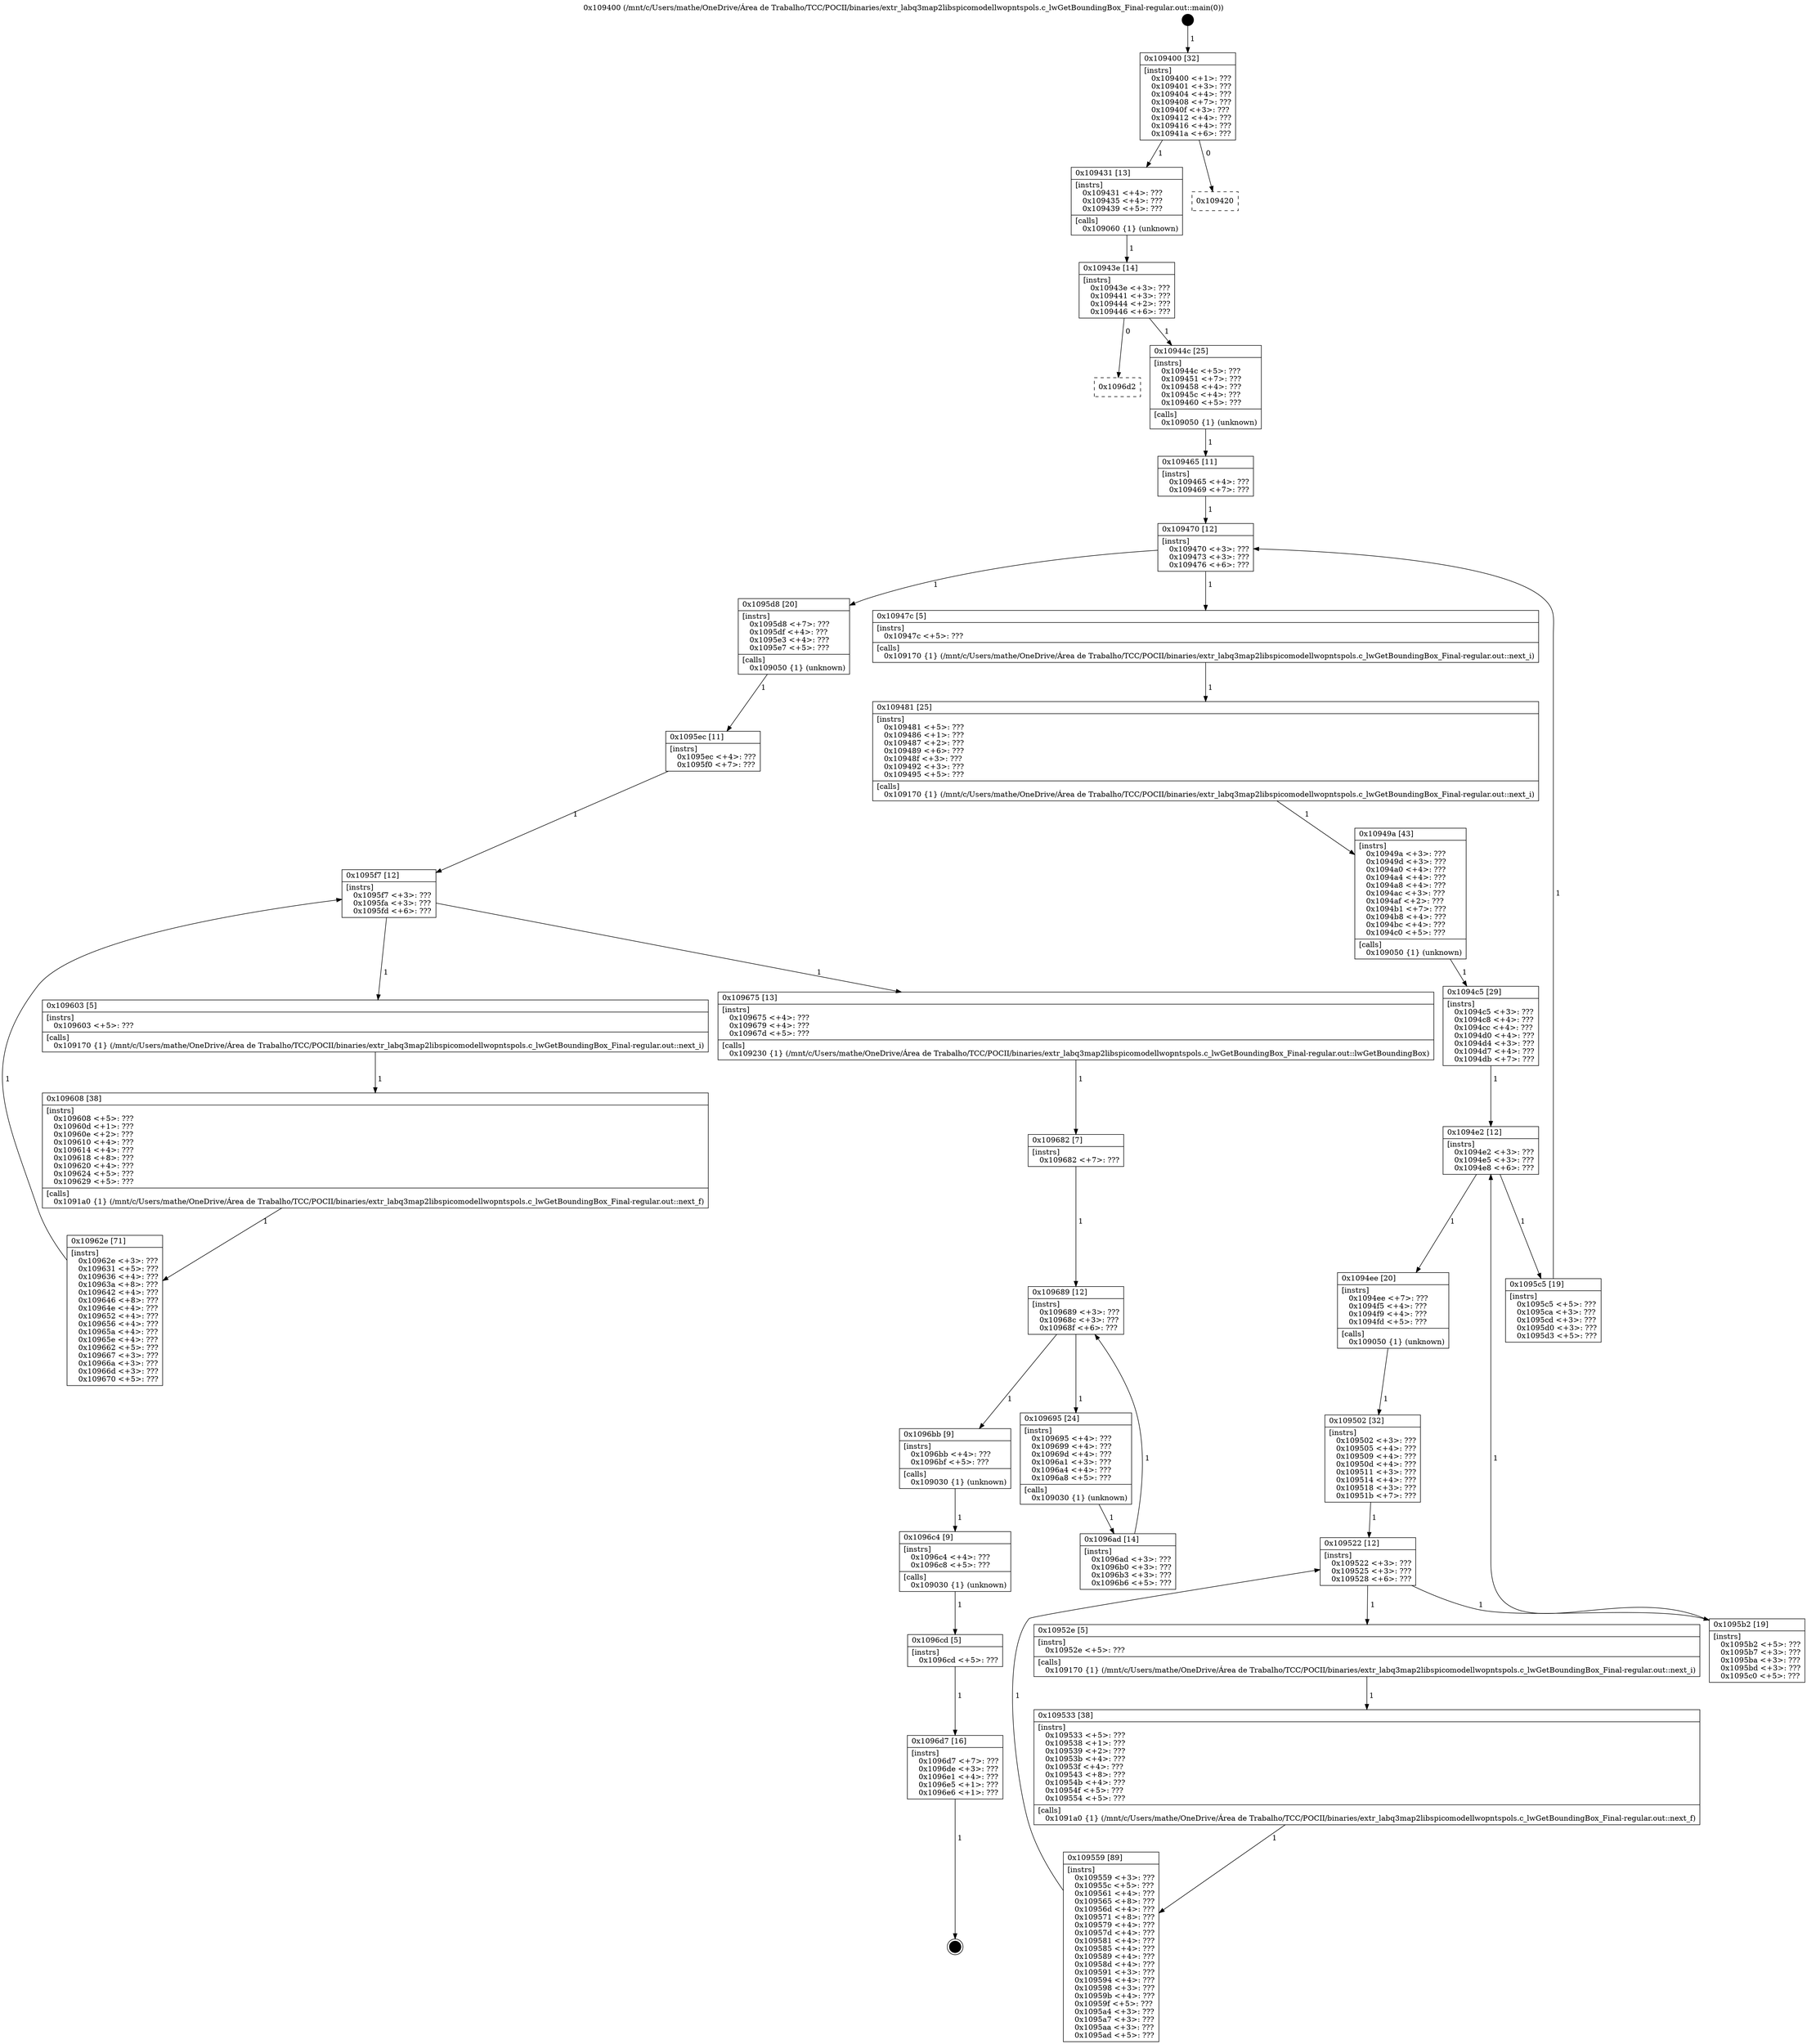 digraph "0x109400" {
  label = "0x109400 (/mnt/c/Users/mathe/OneDrive/Área de Trabalho/TCC/POCII/binaries/extr_labq3map2libspicomodellwopntspols.c_lwGetBoundingBox_Final-regular.out::main(0))"
  labelloc = "t"
  node[shape=record]

  Entry [label="",width=0.3,height=0.3,shape=circle,fillcolor=black,style=filled]
  "0x109400" [label="{
     0x109400 [32]\l
     | [instrs]\l
     &nbsp;&nbsp;0x109400 \<+1\>: ???\l
     &nbsp;&nbsp;0x109401 \<+3\>: ???\l
     &nbsp;&nbsp;0x109404 \<+4\>: ???\l
     &nbsp;&nbsp;0x109408 \<+7\>: ???\l
     &nbsp;&nbsp;0x10940f \<+3\>: ???\l
     &nbsp;&nbsp;0x109412 \<+4\>: ???\l
     &nbsp;&nbsp;0x109416 \<+4\>: ???\l
     &nbsp;&nbsp;0x10941a \<+6\>: ???\l
  }"]
  "0x109431" [label="{
     0x109431 [13]\l
     | [instrs]\l
     &nbsp;&nbsp;0x109431 \<+4\>: ???\l
     &nbsp;&nbsp;0x109435 \<+4\>: ???\l
     &nbsp;&nbsp;0x109439 \<+5\>: ???\l
     | [calls]\l
     &nbsp;&nbsp;0x109060 \{1\} (unknown)\l
  }"]
  "0x109420" [label="{
     0x109420\l
  }", style=dashed]
  "0x10943e" [label="{
     0x10943e [14]\l
     | [instrs]\l
     &nbsp;&nbsp;0x10943e \<+3\>: ???\l
     &nbsp;&nbsp;0x109441 \<+3\>: ???\l
     &nbsp;&nbsp;0x109444 \<+2\>: ???\l
     &nbsp;&nbsp;0x109446 \<+6\>: ???\l
  }"]
  "0x1096d2" [label="{
     0x1096d2\l
  }", style=dashed]
  "0x10944c" [label="{
     0x10944c [25]\l
     | [instrs]\l
     &nbsp;&nbsp;0x10944c \<+5\>: ???\l
     &nbsp;&nbsp;0x109451 \<+7\>: ???\l
     &nbsp;&nbsp;0x109458 \<+4\>: ???\l
     &nbsp;&nbsp;0x10945c \<+4\>: ???\l
     &nbsp;&nbsp;0x109460 \<+5\>: ???\l
     | [calls]\l
     &nbsp;&nbsp;0x109050 \{1\} (unknown)\l
  }"]
  Exit [label="",width=0.3,height=0.3,shape=circle,fillcolor=black,style=filled,peripheries=2]
  "0x109470" [label="{
     0x109470 [12]\l
     | [instrs]\l
     &nbsp;&nbsp;0x109470 \<+3\>: ???\l
     &nbsp;&nbsp;0x109473 \<+3\>: ???\l
     &nbsp;&nbsp;0x109476 \<+6\>: ???\l
  }"]
  "0x1095d8" [label="{
     0x1095d8 [20]\l
     | [instrs]\l
     &nbsp;&nbsp;0x1095d8 \<+7\>: ???\l
     &nbsp;&nbsp;0x1095df \<+4\>: ???\l
     &nbsp;&nbsp;0x1095e3 \<+4\>: ???\l
     &nbsp;&nbsp;0x1095e7 \<+5\>: ???\l
     | [calls]\l
     &nbsp;&nbsp;0x109050 \{1\} (unknown)\l
  }"]
  "0x10947c" [label="{
     0x10947c [5]\l
     | [instrs]\l
     &nbsp;&nbsp;0x10947c \<+5\>: ???\l
     | [calls]\l
     &nbsp;&nbsp;0x109170 \{1\} (/mnt/c/Users/mathe/OneDrive/Área de Trabalho/TCC/POCII/binaries/extr_labq3map2libspicomodellwopntspols.c_lwGetBoundingBox_Final-regular.out::next_i)\l
  }"]
  "0x109481" [label="{
     0x109481 [25]\l
     | [instrs]\l
     &nbsp;&nbsp;0x109481 \<+5\>: ???\l
     &nbsp;&nbsp;0x109486 \<+1\>: ???\l
     &nbsp;&nbsp;0x109487 \<+2\>: ???\l
     &nbsp;&nbsp;0x109489 \<+6\>: ???\l
     &nbsp;&nbsp;0x10948f \<+3\>: ???\l
     &nbsp;&nbsp;0x109492 \<+3\>: ???\l
     &nbsp;&nbsp;0x109495 \<+5\>: ???\l
     | [calls]\l
     &nbsp;&nbsp;0x109170 \{1\} (/mnt/c/Users/mathe/OneDrive/Área de Trabalho/TCC/POCII/binaries/extr_labq3map2libspicomodellwopntspols.c_lwGetBoundingBox_Final-regular.out::next_i)\l
  }"]
  "0x10949a" [label="{
     0x10949a [43]\l
     | [instrs]\l
     &nbsp;&nbsp;0x10949a \<+3\>: ???\l
     &nbsp;&nbsp;0x10949d \<+3\>: ???\l
     &nbsp;&nbsp;0x1094a0 \<+4\>: ???\l
     &nbsp;&nbsp;0x1094a4 \<+4\>: ???\l
     &nbsp;&nbsp;0x1094a8 \<+4\>: ???\l
     &nbsp;&nbsp;0x1094ac \<+3\>: ???\l
     &nbsp;&nbsp;0x1094af \<+2\>: ???\l
     &nbsp;&nbsp;0x1094b1 \<+7\>: ???\l
     &nbsp;&nbsp;0x1094b8 \<+4\>: ???\l
     &nbsp;&nbsp;0x1094bc \<+4\>: ???\l
     &nbsp;&nbsp;0x1094c0 \<+5\>: ???\l
     | [calls]\l
     &nbsp;&nbsp;0x109050 \{1\} (unknown)\l
  }"]
  "0x1094e2" [label="{
     0x1094e2 [12]\l
     | [instrs]\l
     &nbsp;&nbsp;0x1094e2 \<+3\>: ???\l
     &nbsp;&nbsp;0x1094e5 \<+3\>: ???\l
     &nbsp;&nbsp;0x1094e8 \<+6\>: ???\l
  }"]
  "0x1095c5" [label="{
     0x1095c5 [19]\l
     | [instrs]\l
     &nbsp;&nbsp;0x1095c5 \<+5\>: ???\l
     &nbsp;&nbsp;0x1095ca \<+3\>: ???\l
     &nbsp;&nbsp;0x1095cd \<+3\>: ???\l
     &nbsp;&nbsp;0x1095d0 \<+3\>: ???\l
     &nbsp;&nbsp;0x1095d3 \<+5\>: ???\l
  }"]
  "0x1094ee" [label="{
     0x1094ee [20]\l
     | [instrs]\l
     &nbsp;&nbsp;0x1094ee \<+7\>: ???\l
     &nbsp;&nbsp;0x1094f5 \<+4\>: ???\l
     &nbsp;&nbsp;0x1094f9 \<+4\>: ???\l
     &nbsp;&nbsp;0x1094fd \<+5\>: ???\l
     | [calls]\l
     &nbsp;&nbsp;0x109050 \{1\} (unknown)\l
  }"]
  "0x109522" [label="{
     0x109522 [12]\l
     | [instrs]\l
     &nbsp;&nbsp;0x109522 \<+3\>: ???\l
     &nbsp;&nbsp;0x109525 \<+3\>: ???\l
     &nbsp;&nbsp;0x109528 \<+6\>: ???\l
  }"]
  "0x1095b2" [label="{
     0x1095b2 [19]\l
     | [instrs]\l
     &nbsp;&nbsp;0x1095b2 \<+5\>: ???\l
     &nbsp;&nbsp;0x1095b7 \<+3\>: ???\l
     &nbsp;&nbsp;0x1095ba \<+3\>: ???\l
     &nbsp;&nbsp;0x1095bd \<+3\>: ???\l
     &nbsp;&nbsp;0x1095c0 \<+5\>: ???\l
  }"]
  "0x10952e" [label="{
     0x10952e [5]\l
     | [instrs]\l
     &nbsp;&nbsp;0x10952e \<+5\>: ???\l
     | [calls]\l
     &nbsp;&nbsp;0x109170 \{1\} (/mnt/c/Users/mathe/OneDrive/Área de Trabalho/TCC/POCII/binaries/extr_labq3map2libspicomodellwopntspols.c_lwGetBoundingBox_Final-regular.out::next_i)\l
  }"]
  "0x109533" [label="{
     0x109533 [38]\l
     | [instrs]\l
     &nbsp;&nbsp;0x109533 \<+5\>: ???\l
     &nbsp;&nbsp;0x109538 \<+1\>: ???\l
     &nbsp;&nbsp;0x109539 \<+2\>: ???\l
     &nbsp;&nbsp;0x10953b \<+4\>: ???\l
     &nbsp;&nbsp;0x10953f \<+4\>: ???\l
     &nbsp;&nbsp;0x109543 \<+8\>: ???\l
     &nbsp;&nbsp;0x10954b \<+4\>: ???\l
     &nbsp;&nbsp;0x10954f \<+5\>: ???\l
     &nbsp;&nbsp;0x109554 \<+5\>: ???\l
     | [calls]\l
     &nbsp;&nbsp;0x1091a0 \{1\} (/mnt/c/Users/mathe/OneDrive/Área de Trabalho/TCC/POCII/binaries/extr_labq3map2libspicomodellwopntspols.c_lwGetBoundingBox_Final-regular.out::next_f)\l
  }"]
  "0x109559" [label="{
     0x109559 [89]\l
     | [instrs]\l
     &nbsp;&nbsp;0x109559 \<+3\>: ???\l
     &nbsp;&nbsp;0x10955c \<+5\>: ???\l
     &nbsp;&nbsp;0x109561 \<+4\>: ???\l
     &nbsp;&nbsp;0x109565 \<+8\>: ???\l
     &nbsp;&nbsp;0x10956d \<+4\>: ???\l
     &nbsp;&nbsp;0x109571 \<+8\>: ???\l
     &nbsp;&nbsp;0x109579 \<+4\>: ???\l
     &nbsp;&nbsp;0x10957d \<+4\>: ???\l
     &nbsp;&nbsp;0x109581 \<+4\>: ???\l
     &nbsp;&nbsp;0x109585 \<+4\>: ???\l
     &nbsp;&nbsp;0x109589 \<+4\>: ???\l
     &nbsp;&nbsp;0x10958d \<+4\>: ???\l
     &nbsp;&nbsp;0x109591 \<+3\>: ???\l
     &nbsp;&nbsp;0x109594 \<+4\>: ???\l
     &nbsp;&nbsp;0x109598 \<+3\>: ???\l
     &nbsp;&nbsp;0x10959b \<+4\>: ???\l
     &nbsp;&nbsp;0x10959f \<+5\>: ???\l
     &nbsp;&nbsp;0x1095a4 \<+3\>: ???\l
     &nbsp;&nbsp;0x1095a7 \<+3\>: ???\l
     &nbsp;&nbsp;0x1095aa \<+3\>: ???\l
     &nbsp;&nbsp;0x1095ad \<+5\>: ???\l
  }"]
  "0x109502" [label="{
     0x109502 [32]\l
     | [instrs]\l
     &nbsp;&nbsp;0x109502 \<+3\>: ???\l
     &nbsp;&nbsp;0x109505 \<+4\>: ???\l
     &nbsp;&nbsp;0x109509 \<+4\>: ???\l
     &nbsp;&nbsp;0x10950d \<+4\>: ???\l
     &nbsp;&nbsp;0x109511 \<+3\>: ???\l
     &nbsp;&nbsp;0x109514 \<+4\>: ???\l
     &nbsp;&nbsp;0x109518 \<+3\>: ???\l
     &nbsp;&nbsp;0x10951b \<+7\>: ???\l
  }"]
  "0x1096d7" [label="{
     0x1096d7 [16]\l
     | [instrs]\l
     &nbsp;&nbsp;0x1096d7 \<+7\>: ???\l
     &nbsp;&nbsp;0x1096de \<+3\>: ???\l
     &nbsp;&nbsp;0x1096e1 \<+4\>: ???\l
     &nbsp;&nbsp;0x1096e5 \<+1\>: ???\l
     &nbsp;&nbsp;0x1096e6 \<+1\>: ???\l
  }"]
  "0x1094c5" [label="{
     0x1094c5 [29]\l
     | [instrs]\l
     &nbsp;&nbsp;0x1094c5 \<+3\>: ???\l
     &nbsp;&nbsp;0x1094c8 \<+4\>: ???\l
     &nbsp;&nbsp;0x1094cc \<+4\>: ???\l
     &nbsp;&nbsp;0x1094d0 \<+4\>: ???\l
     &nbsp;&nbsp;0x1094d4 \<+3\>: ???\l
     &nbsp;&nbsp;0x1094d7 \<+4\>: ???\l
     &nbsp;&nbsp;0x1094db \<+7\>: ???\l
  }"]
  "0x1096cd" [label="{
     0x1096cd [5]\l
     | [instrs]\l
     &nbsp;&nbsp;0x1096cd \<+5\>: ???\l
  }"]
  "0x109465" [label="{
     0x109465 [11]\l
     | [instrs]\l
     &nbsp;&nbsp;0x109465 \<+4\>: ???\l
     &nbsp;&nbsp;0x109469 \<+7\>: ???\l
  }"]
  "0x1095f7" [label="{
     0x1095f7 [12]\l
     | [instrs]\l
     &nbsp;&nbsp;0x1095f7 \<+3\>: ???\l
     &nbsp;&nbsp;0x1095fa \<+3\>: ???\l
     &nbsp;&nbsp;0x1095fd \<+6\>: ???\l
  }"]
  "0x109675" [label="{
     0x109675 [13]\l
     | [instrs]\l
     &nbsp;&nbsp;0x109675 \<+4\>: ???\l
     &nbsp;&nbsp;0x109679 \<+4\>: ???\l
     &nbsp;&nbsp;0x10967d \<+5\>: ???\l
     | [calls]\l
     &nbsp;&nbsp;0x109230 \{1\} (/mnt/c/Users/mathe/OneDrive/Área de Trabalho/TCC/POCII/binaries/extr_labq3map2libspicomodellwopntspols.c_lwGetBoundingBox_Final-regular.out::lwGetBoundingBox)\l
  }"]
  "0x109603" [label="{
     0x109603 [5]\l
     | [instrs]\l
     &nbsp;&nbsp;0x109603 \<+5\>: ???\l
     | [calls]\l
     &nbsp;&nbsp;0x109170 \{1\} (/mnt/c/Users/mathe/OneDrive/Área de Trabalho/TCC/POCII/binaries/extr_labq3map2libspicomodellwopntspols.c_lwGetBoundingBox_Final-regular.out::next_i)\l
  }"]
  "0x109608" [label="{
     0x109608 [38]\l
     | [instrs]\l
     &nbsp;&nbsp;0x109608 \<+5\>: ???\l
     &nbsp;&nbsp;0x10960d \<+1\>: ???\l
     &nbsp;&nbsp;0x10960e \<+2\>: ???\l
     &nbsp;&nbsp;0x109610 \<+4\>: ???\l
     &nbsp;&nbsp;0x109614 \<+4\>: ???\l
     &nbsp;&nbsp;0x109618 \<+8\>: ???\l
     &nbsp;&nbsp;0x109620 \<+4\>: ???\l
     &nbsp;&nbsp;0x109624 \<+5\>: ???\l
     &nbsp;&nbsp;0x109629 \<+5\>: ???\l
     | [calls]\l
     &nbsp;&nbsp;0x1091a0 \{1\} (/mnt/c/Users/mathe/OneDrive/Área de Trabalho/TCC/POCII/binaries/extr_labq3map2libspicomodellwopntspols.c_lwGetBoundingBox_Final-regular.out::next_f)\l
  }"]
  "0x10962e" [label="{
     0x10962e [71]\l
     | [instrs]\l
     &nbsp;&nbsp;0x10962e \<+3\>: ???\l
     &nbsp;&nbsp;0x109631 \<+5\>: ???\l
     &nbsp;&nbsp;0x109636 \<+4\>: ???\l
     &nbsp;&nbsp;0x10963a \<+8\>: ???\l
     &nbsp;&nbsp;0x109642 \<+4\>: ???\l
     &nbsp;&nbsp;0x109646 \<+8\>: ???\l
     &nbsp;&nbsp;0x10964e \<+4\>: ???\l
     &nbsp;&nbsp;0x109652 \<+4\>: ???\l
     &nbsp;&nbsp;0x109656 \<+4\>: ???\l
     &nbsp;&nbsp;0x10965a \<+4\>: ???\l
     &nbsp;&nbsp;0x10965e \<+4\>: ???\l
     &nbsp;&nbsp;0x109662 \<+5\>: ???\l
     &nbsp;&nbsp;0x109667 \<+3\>: ???\l
     &nbsp;&nbsp;0x10966a \<+3\>: ???\l
     &nbsp;&nbsp;0x10966d \<+3\>: ???\l
     &nbsp;&nbsp;0x109670 \<+5\>: ???\l
  }"]
  "0x1095ec" [label="{
     0x1095ec [11]\l
     | [instrs]\l
     &nbsp;&nbsp;0x1095ec \<+4\>: ???\l
     &nbsp;&nbsp;0x1095f0 \<+7\>: ???\l
  }"]
  "0x109689" [label="{
     0x109689 [12]\l
     | [instrs]\l
     &nbsp;&nbsp;0x109689 \<+3\>: ???\l
     &nbsp;&nbsp;0x10968c \<+3\>: ???\l
     &nbsp;&nbsp;0x10968f \<+6\>: ???\l
  }"]
  "0x1096bb" [label="{
     0x1096bb [9]\l
     | [instrs]\l
     &nbsp;&nbsp;0x1096bb \<+4\>: ???\l
     &nbsp;&nbsp;0x1096bf \<+5\>: ???\l
     | [calls]\l
     &nbsp;&nbsp;0x109030 \{1\} (unknown)\l
  }"]
  "0x109695" [label="{
     0x109695 [24]\l
     | [instrs]\l
     &nbsp;&nbsp;0x109695 \<+4\>: ???\l
     &nbsp;&nbsp;0x109699 \<+4\>: ???\l
     &nbsp;&nbsp;0x10969d \<+4\>: ???\l
     &nbsp;&nbsp;0x1096a1 \<+3\>: ???\l
     &nbsp;&nbsp;0x1096a4 \<+4\>: ???\l
     &nbsp;&nbsp;0x1096a8 \<+5\>: ???\l
     | [calls]\l
     &nbsp;&nbsp;0x109030 \{1\} (unknown)\l
  }"]
  "0x1096ad" [label="{
     0x1096ad [14]\l
     | [instrs]\l
     &nbsp;&nbsp;0x1096ad \<+3\>: ???\l
     &nbsp;&nbsp;0x1096b0 \<+3\>: ???\l
     &nbsp;&nbsp;0x1096b3 \<+3\>: ???\l
     &nbsp;&nbsp;0x1096b6 \<+5\>: ???\l
  }"]
  "0x109682" [label="{
     0x109682 [7]\l
     | [instrs]\l
     &nbsp;&nbsp;0x109682 \<+7\>: ???\l
  }"]
  "0x1096c4" [label="{
     0x1096c4 [9]\l
     | [instrs]\l
     &nbsp;&nbsp;0x1096c4 \<+4\>: ???\l
     &nbsp;&nbsp;0x1096c8 \<+5\>: ???\l
     | [calls]\l
     &nbsp;&nbsp;0x109030 \{1\} (unknown)\l
  }"]
  Entry -> "0x109400" [label=" 1"]
  "0x109400" -> "0x109431" [label=" 1"]
  "0x109400" -> "0x109420" [label=" 0"]
  "0x109431" -> "0x10943e" [label=" 1"]
  "0x10943e" -> "0x1096d2" [label=" 0"]
  "0x10943e" -> "0x10944c" [label=" 1"]
  "0x1096d7" -> Exit [label=" 1"]
  "0x10944c" -> "0x109465" [label=" 1"]
  "0x109470" -> "0x1095d8" [label=" 1"]
  "0x109470" -> "0x10947c" [label=" 1"]
  "0x10947c" -> "0x109481" [label=" 1"]
  "0x109481" -> "0x10949a" [label=" 1"]
  "0x10949a" -> "0x1094c5" [label=" 1"]
  "0x1094e2" -> "0x1095c5" [label=" 1"]
  "0x1094e2" -> "0x1094ee" [label=" 1"]
  "0x1094ee" -> "0x109502" [label=" 1"]
  "0x109522" -> "0x1095b2" [label=" 1"]
  "0x109522" -> "0x10952e" [label=" 1"]
  "0x10952e" -> "0x109533" [label=" 1"]
  "0x109533" -> "0x109559" [label=" 1"]
  "0x109502" -> "0x109522" [label=" 1"]
  "0x109559" -> "0x109522" [label=" 1"]
  "0x1096cd" -> "0x1096d7" [label=" 1"]
  "0x1094c5" -> "0x1094e2" [label=" 1"]
  "0x1095b2" -> "0x1094e2" [label=" 1"]
  "0x1096c4" -> "0x1096cd" [label=" 1"]
  "0x109465" -> "0x109470" [label=" 1"]
  "0x1095c5" -> "0x109470" [label=" 1"]
  "0x1095d8" -> "0x1095ec" [label=" 1"]
  "0x1095f7" -> "0x109675" [label=" 1"]
  "0x1095f7" -> "0x109603" [label=" 1"]
  "0x109603" -> "0x109608" [label=" 1"]
  "0x109608" -> "0x10962e" [label=" 1"]
  "0x1095ec" -> "0x1095f7" [label=" 1"]
  "0x10962e" -> "0x1095f7" [label=" 1"]
  "0x109675" -> "0x109682" [label=" 1"]
  "0x109689" -> "0x1096bb" [label=" 1"]
  "0x109689" -> "0x109695" [label=" 1"]
  "0x109695" -> "0x1096ad" [label=" 1"]
  "0x109682" -> "0x109689" [label=" 1"]
  "0x1096ad" -> "0x109689" [label=" 1"]
  "0x1096bb" -> "0x1096c4" [label=" 1"]
}
